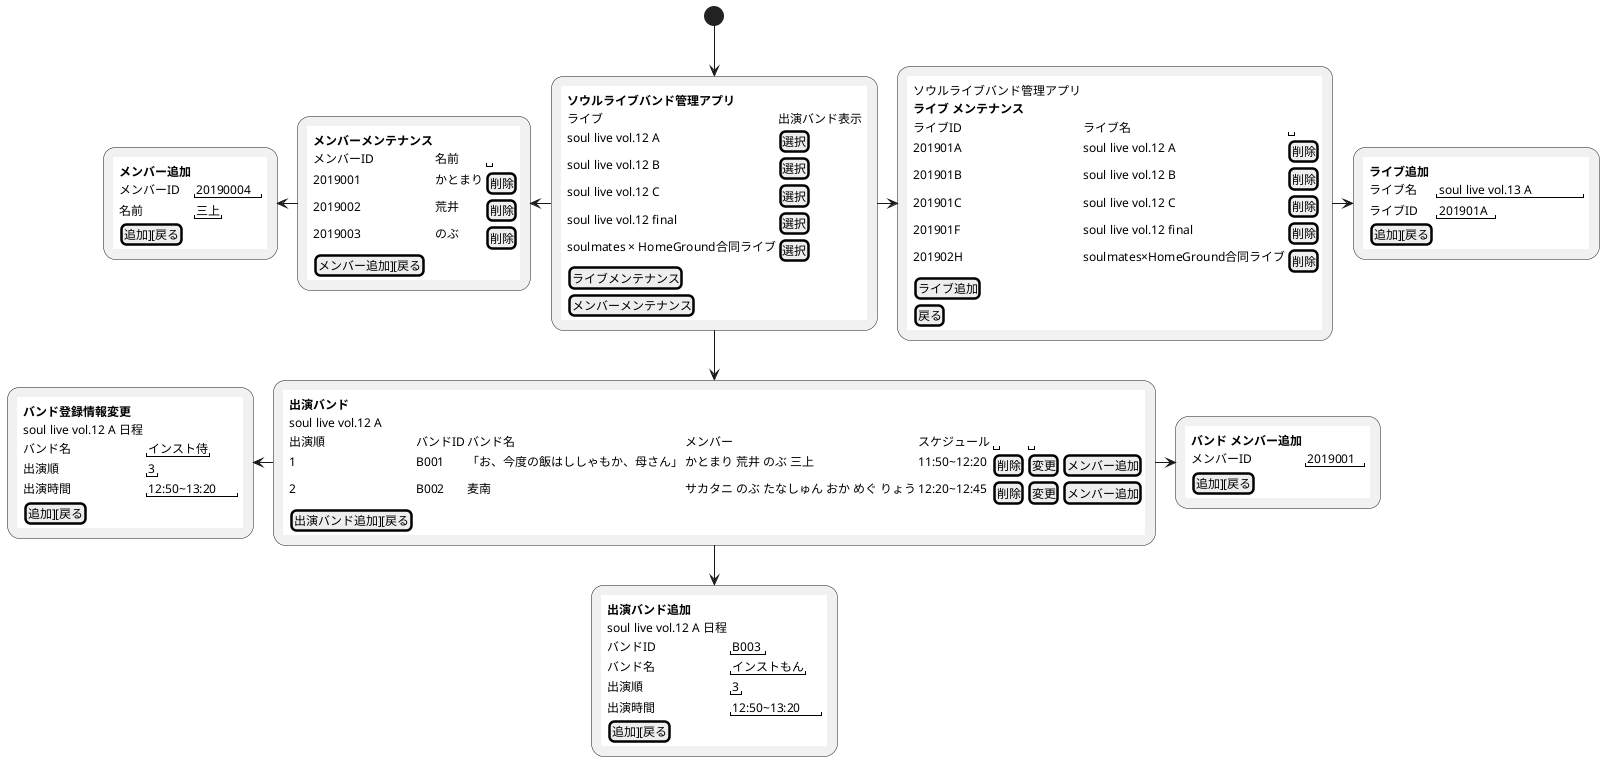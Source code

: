 @startuml name
(*) -->"
{{
    salt
    {
        <b>ソウルライブバンド管理アプリ
        ライブ|出演バンド表示
        soul live vol.12 A|[選択]
        soul live vol.12 B|[選択]
        soul live vol.12 C|[選択]
        soul live vol.12 final|[選択]
        soulmates × HomeGround合同ライブ|[選択]
        [ライブメンテナンス]
        [メンバーメンテナンス]
    }
}}
" as home

home -down->"
{{
    salt
    {
        <b>出演バンド
        soul live vol.12 A
        出演順|バンドID|バンド名|メンバー|スケジュール|""|""
        1|B001|「お、今度の飯はししゃもか、母さん」|かとまり 荒井 のぶ 三上|11:50~12:20|[削除]|[変更]|[メンバー追加]
        2|B002|麦南|サカタニ のぶ たなしゅん おか めぐ りょう|12:20~12:45|[削除]|[変更]|[メンバー追加]
        [出演バンド追加][戻る]
    }
}}
" as show_band

show_band -down->"
{{
    salt
    {
        <b>出演バンド追加
        soul live vol.12 A 日程
        バンドID|"B003"
        バンド名|"インストもん"
        出演順|"3"
        出演時間|"12:50~13:20"
        [追加][戻る]
    }
}}
" as insert_band_for_live

show_band -left->"
{{
    salt
    {
        <b>バンド登録情報変更
        soul live vol.12 A 日程
        バンド名|"インスト侍"
        出演順|"3"
        出演時間|"12:50~13:20"
        [追加][戻る]
    }
}}
" as update_band_for_live

show_band -right->"
{{
    salt
    {
        <b>バンド メンバー追加
        メンバーID|"2019001"
        [追加][戻る]
    }
}}
" as formation_member

home -right->"
{{
    salt
    {
        ソウルライブバンド管理アプリ
        <b>ライブ メンテナンス
        ライブID|ライブ名|""
        201901A|soul live vol.12 A|[削除]
        201901B|soul live vol.12 B|[削除]
        201901C|soul live vol.12 C|[削除]
        201901F|soul live vol.12 final|[削除]
        201902H|soulmates×HomeGround合同ライブ|[削除]
        [ライブ追加]
        [戻る]
    }
}}
" as live_mentenance

live_mentenance ->"
{{
    salt
    {
        <b>ライブ追加
        ライブ名|"soul live vol.13 A"
        ライブID|"201901A"
        [追加][戻る]
    }
}}
" as insert_live

home -left->"
{{
    salt
    {
        <b>メンバーメンテナンス
        メンバーID|名前|""
        2019001|かとまり|[削除]
        2019002|荒井|[削除]
        2019003|のぶ|[削除]
        [メンバー追加][戻る]
    }
}}
" as mentenance_member

mentenance_member -left->"
{{
    salt
    {
        <b>メンバー追加
        メンバーID|"20190004"
        名前|"三上"
        [追加][戻る]
    }
}}
" as insert_member

@enduml